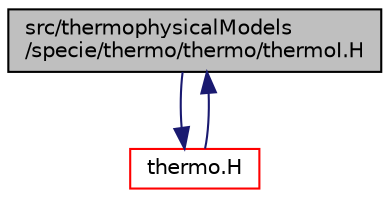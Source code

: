 digraph "src/thermophysicalModels/specie/thermo/thermo/thermoI.H"
{
  bgcolor="transparent";
  edge [fontname="Helvetica",fontsize="10",labelfontname="Helvetica",labelfontsize="10"];
  node [fontname="Helvetica",fontsize="10",shape=record];
  Node1 [label="src/thermophysicalModels\l/specie/thermo/thermo/thermoI.H",height=0.2,width=0.4,color="black", fillcolor="grey75", style="filled", fontcolor="black"];
  Node1 -> Node2 [color="midnightblue",fontsize="10",style="solid",fontname="Helvetica"];
  Node2 [label="thermo.H",height=0.2,width=0.4,color="red",URL="$a10356.html"];
  Node2 -> Node1 [color="midnightblue",fontsize="10",style="solid",fontname="Helvetica"];
}
